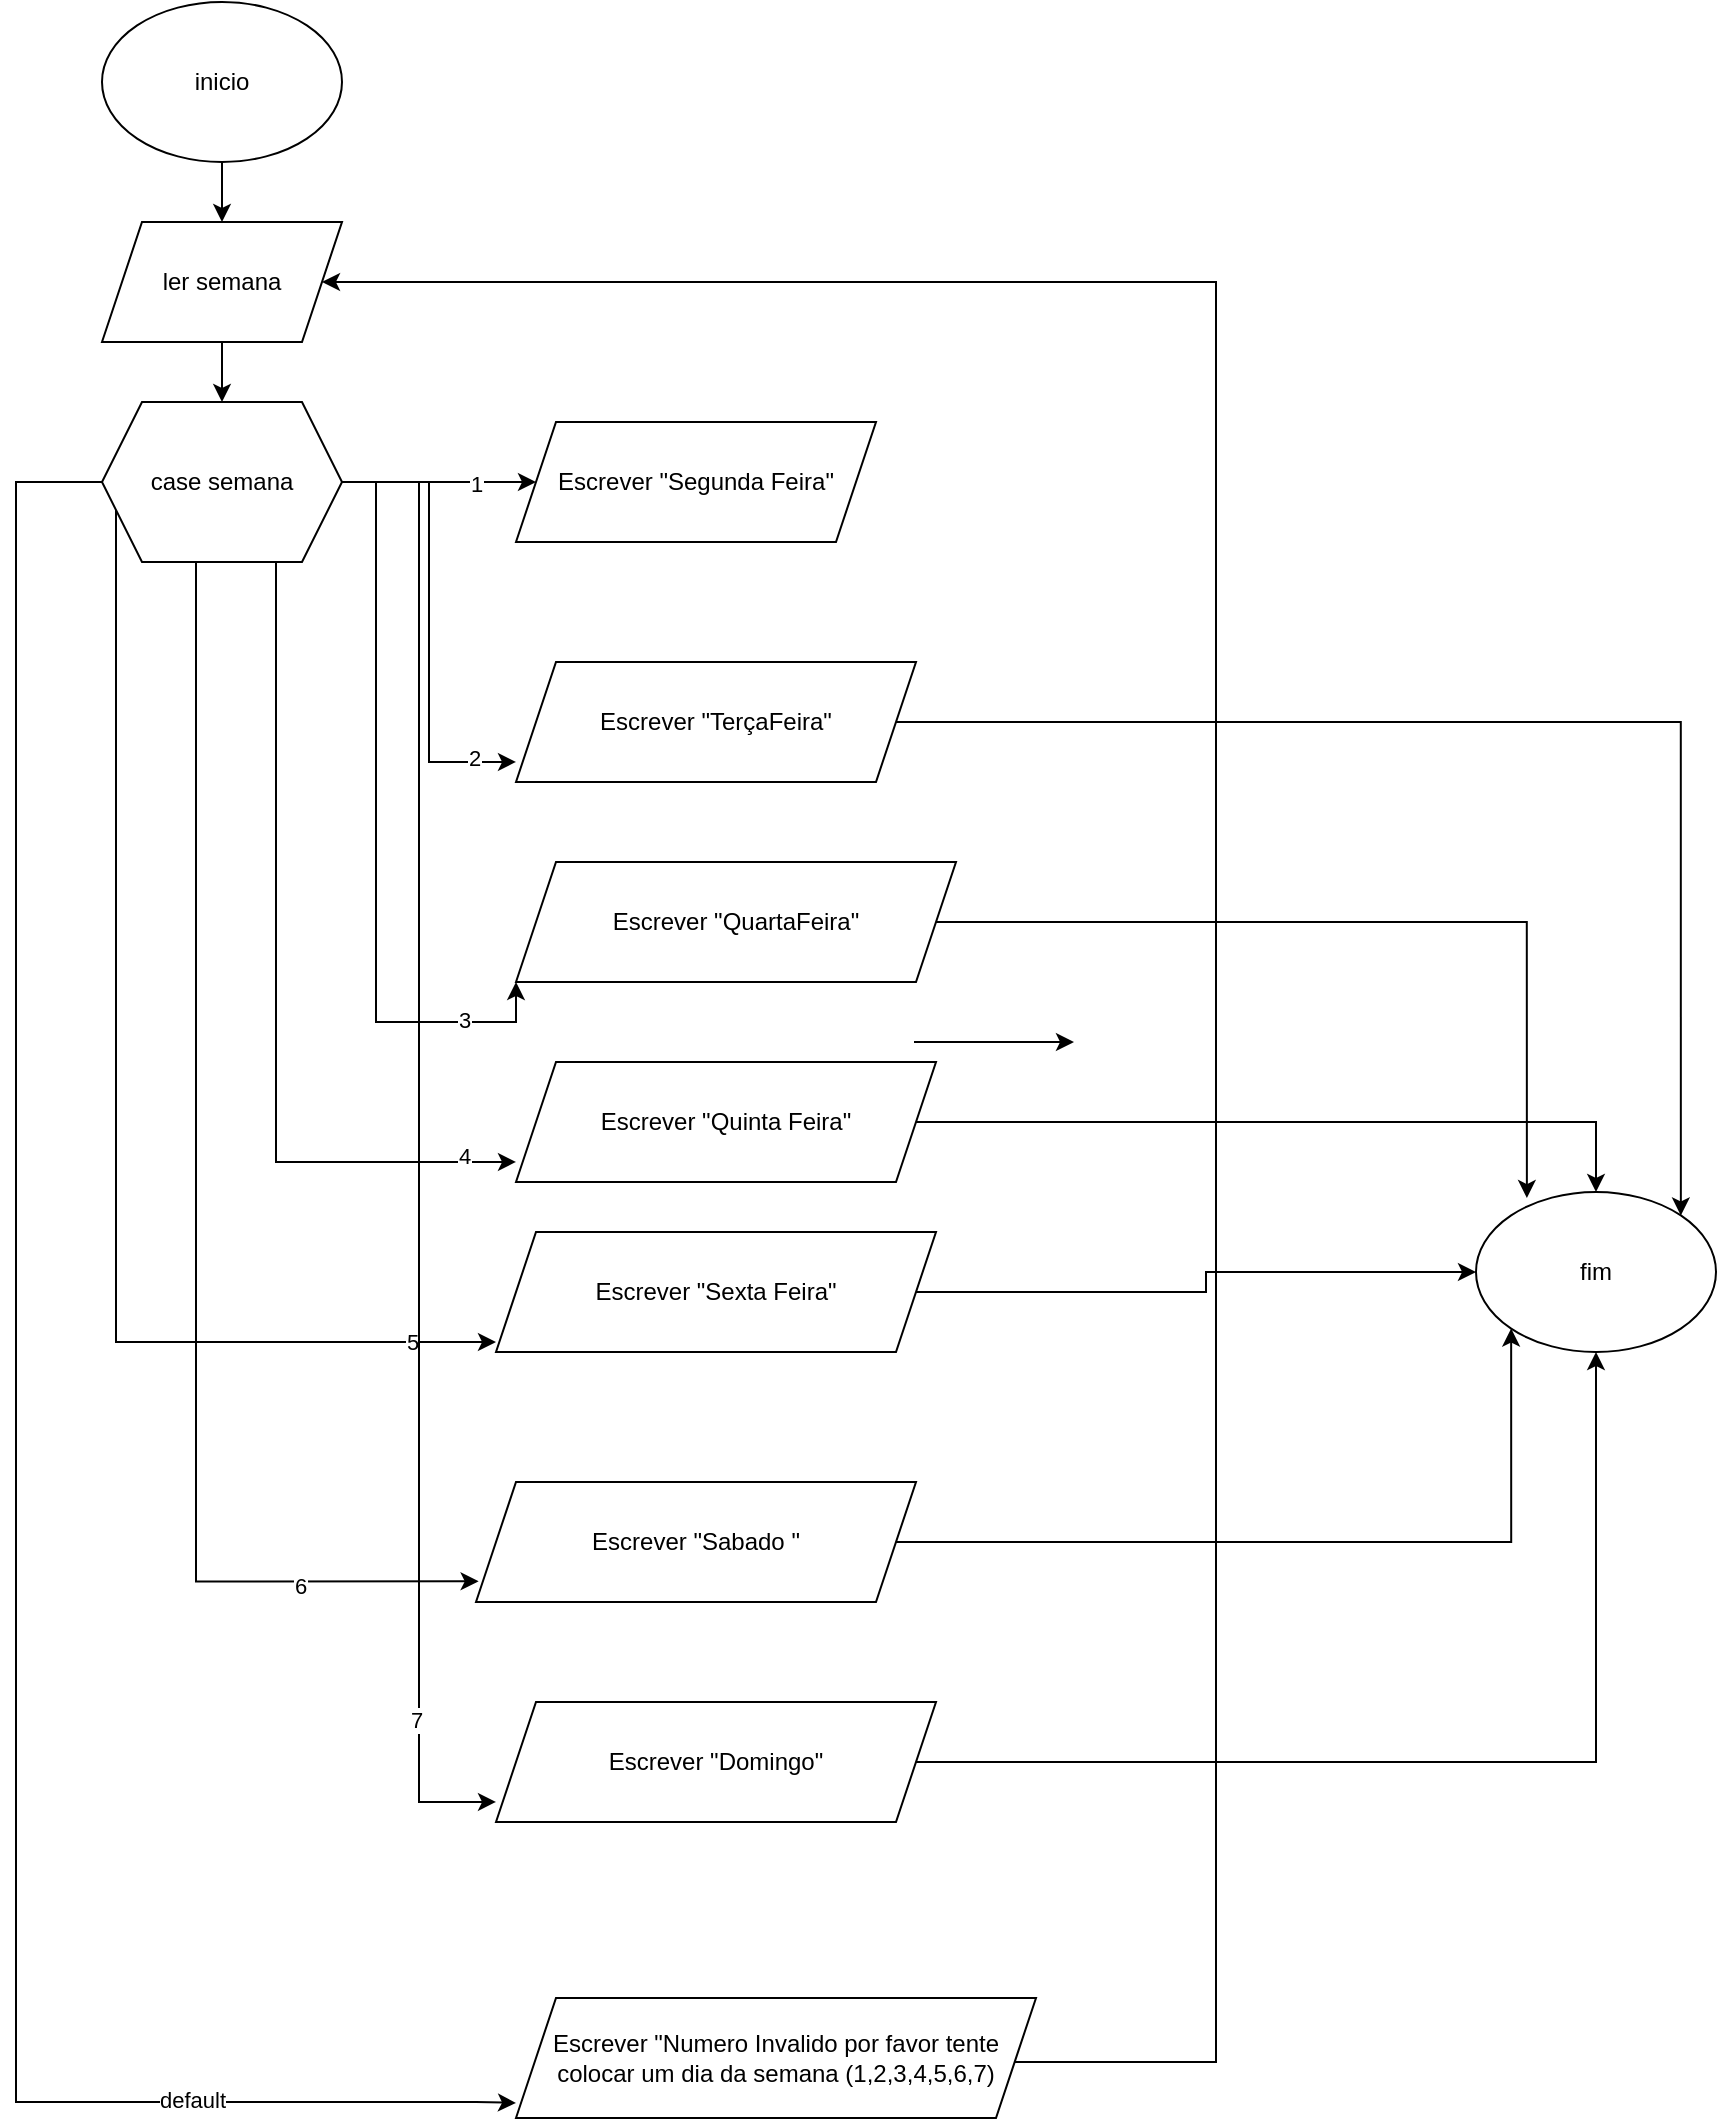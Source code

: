 <mxfile version="28.2.5">
  <diagram name="Página-1" id="lkOnWxnVHiDtK-SWw3xL">
    <mxGraphModel dx="2026" dy="1123" grid="1" gridSize="10" guides="1" tooltips="1" connect="1" arrows="1" fold="1" page="1" pageScale="1" pageWidth="1169" pageHeight="1654" math="0" shadow="0">
      <root>
        <mxCell id="0" />
        <mxCell id="1" parent="0" />
        <mxCell id="5275zIduOpreHUXOMpTY-29" value="" style="edgeStyle=orthogonalEdgeStyle;rounded=0;orthogonalLoop=1;jettySize=auto;html=1;" edge="1" parent="1" source="5275zIduOpreHUXOMpTY-1" target="5275zIduOpreHUXOMpTY-2">
          <mxGeometry relative="1" as="geometry" />
        </mxCell>
        <mxCell id="5275zIduOpreHUXOMpTY-1" value="inicio" style="ellipse;whiteSpace=wrap;html=1;" vertex="1" parent="1">
          <mxGeometry x="434" y="440" width="120" height="80" as="geometry" />
        </mxCell>
        <mxCell id="5275zIduOpreHUXOMpTY-30" value="" style="edgeStyle=orthogonalEdgeStyle;rounded=0;orthogonalLoop=1;jettySize=auto;html=1;" edge="1" parent="1" source="5275zIduOpreHUXOMpTY-2" target="5275zIduOpreHUXOMpTY-3">
          <mxGeometry relative="1" as="geometry" />
        </mxCell>
        <mxCell id="5275zIduOpreHUXOMpTY-2" value="ler semana" style="shape=parallelogram;perimeter=parallelogramPerimeter;whiteSpace=wrap;html=1;fixedSize=1;" vertex="1" parent="1">
          <mxGeometry x="434" y="550" width="120" height="60" as="geometry" />
        </mxCell>
        <mxCell id="5275zIduOpreHUXOMpTY-5" value="" style="edgeStyle=orthogonalEdgeStyle;rounded=0;orthogonalLoop=1;jettySize=auto;html=1;" edge="1" parent="1" source="5275zIduOpreHUXOMpTY-3" target="5275zIduOpreHUXOMpTY-4">
          <mxGeometry relative="1" as="geometry" />
        </mxCell>
        <mxCell id="5275zIduOpreHUXOMpTY-15" value="1" style="edgeLabel;html=1;align=center;verticalAlign=middle;resizable=0;points=[];" vertex="1" connectable="0" parent="5275zIduOpreHUXOMpTY-5">
          <mxGeometry x="0.366" y="-1" relative="1" as="geometry">
            <mxPoint as="offset" />
          </mxGeometry>
        </mxCell>
        <mxCell id="5275zIduOpreHUXOMpTY-11" style="edgeStyle=orthogonalEdgeStyle;rounded=0;orthogonalLoop=1;jettySize=auto;html=1;entryX=0;entryY=1;entryDx=0;entryDy=0;" edge="1" parent="1" source="5275zIduOpreHUXOMpTY-3" target="5275zIduOpreHUXOMpTY-7">
          <mxGeometry relative="1" as="geometry">
            <Array as="points">
              <mxPoint x="571" y="680" />
              <mxPoint x="571" y="950" />
              <mxPoint x="641" y="950" />
            </Array>
          </mxGeometry>
        </mxCell>
        <mxCell id="5275zIduOpreHUXOMpTY-17" value="3" style="edgeLabel;html=1;align=center;verticalAlign=middle;resizable=0;points=[];" vertex="1" connectable="0" parent="5275zIduOpreHUXOMpTY-11">
          <mxGeometry x="0.754" y="1" relative="1" as="geometry">
            <mxPoint as="offset" />
          </mxGeometry>
        </mxCell>
        <mxCell id="5275zIduOpreHUXOMpTY-3" value="case semana" style="shape=hexagon;perimeter=hexagonPerimeter2;whiteSpace=wrap;html=1;fixedSize=1;" vertex="1" parent="1">
          <mxGeometry x="434" y="640" width="120" height="80" as="geometry" />
        </mxCell>
        <mxCell id="5275zIduOpreHUXOMpTY-4" value="Escrever &quot;Segunda Feira&quot;" style="shape=parallelogram;perimeter=parallelogramPerimeter;whiteSpace=wrap;html=1;fixedSize=1;" vertex="1" parent="1">
          <mxGeometry x="641" y="650" width="180" height="60" as="geometry" />
        </mxCell>
        <mxCell id="5275zIduOpreHUXOMpTY-40" style="edgeStyle=orthogonalEdgeStyle;rounded=0;orthogonalLoop=1;jettySize=auto;html=1;entryX=1;entryY=0;entryDx=0;entryDy=0;" edge="1" parent="1" source="5275zIduOpreHUXOMpTY-6" target="5275zIduOpreHUXOMpTY-33">
          <mxGeometry relative="1" as="geometry" />
        </mxCell>
        <mxCell id="5275zIduOpreHUXOMpTY-6" value="Escrever &quot;TerçaFeira&quot;" style="shape=parallelogram;perimeter=parallelogramPerimeter;whiteSpace=wrap;html=1;fixedSize=1;" vertex="1" parent="1">
          <mxGeometry x="641" y="770" width="200" height="60" as="geometry" />
        </mxCell>
        <mxCell id="5275zIduOpreHUXOMpTY-7" value="Escrever &quot;QuartaFeira&quot;" style="shape=parallelogram;perimeter=parallelogramPerimeter;whiteSpace=wrap;html=1;fixedSize=1;" vertex="1" parent="1">
          <mxGeometry x="641" y="870" width="220" height="60" as="geometry" />
        </mxCell>
        <mxCell id="5275zIduOpreHUXOMpTY-38" style="edgeStyle=orthogonalEdgeStyle;rounded=0;orthogonalLoop=1;jettySize=auto;html=1;" edge="1" parent="1" source="5275zIduOpreHUXOMpTY-8" target="5275zIduOpreHUXOMpTY-33">
          <mxGeometry relative="1" as="geometry" />
        </mxCell>
        <mxCell id="5275zIduOpreHUXOMpTY-8" value="Escrever &quot;Quinta Feira&quot;" style="shape=parallelogram;perimeter=parallelogramPerimeter;whiteSpace=wrap;html=1;fixedSize=1;" vertex="1" parent="1">
          <mxGeometry x="641" y="970" width="210" height="60" as="geometry" />
        </mxCell>
        <mxCell id="5275zIduOpreHUXOMpTY-37" style="edgeStyle=orthogonalEdgeStyle;rounded=0;orthogonalLoop=1;jettySize=auto;html=1;entryX=0;entryY=0.5;entryDx=0;entryDy=0;" edge="1" parent="1" source="5275zIduOpreHUXOMpTY-9" target="5275zIduOpreHUXOMpTY-33">
          <mxGeometry relative="1" as="geometry" />
        </mxCell>
        <mxCell id="5275zIduOpreHUXOMpTY-9" value="Escrever &quot;Sexta Feira&quot;" style="shape=parallelogram;perimeter=parallelogramPerimeter;whiteSpace=wrap;html=1;fixedSize=1;" vertex="1" parent="1">
          <mxGeometry x="631" y="1055" width="220" height="60" as="geometry" />
        </mxCell>
        <mxCell id="5275zIduOpreHUXOMpTY-10" style="edgeStyle=orthogonalEdgeStyle;rounded=0;orthogonalLoop=1;jettySize=auto;html=1;entryX=0;entryY=0.833;entryDx=0;entryDy=0;entryPerimeter=0;" edge="1" parent="1" source="5275zIduOpreHUXOMpTY-3" target="5275zIduOpreHUXOMpTY-6">
          <mxGeometry relative="1" as="geometry" />
        </mxCell>
        <mxCell id="5275zIduOpreHUXOMpTY-16" value="2" style="edgeLabel;html=1;align=center;verticalAlign=middle;resizable=0;points=[];" vertex="1" connectable="0" parent="5275zIduOpreHUXOMpTY-10">
          <mxGeometry x="0.811" y="2" relative="1" as="geometry">
            <mxPoint as="offset" />
          </mxGeometry>
        </mxCell>
        <mxCell id="5275zIduOpreHUXOMpTY-12" style="edgeStyle=orthogonalEdgeStyle;rounded=0;orthogonalLoop=1;jettySize=auto;html=1;entryX=0;entryY=0.833;entryDx=0;entryDy=0;entryPerimeter=0;" edge="1" parent="1" source="5275zIduOpreHUXOMpTY-3" target="5275zIduOpreHUXOMpTY-8">
          <mxGeometry relative="1" as="geometry">
            <Array as="points">
              <mxPoint x="521" y="1020" />
            </Array>
          </mxGeometry>
        </mxCell>
        <mxCell id="5275zIduOpreHUXOMpTY-18" value="4" style="edgeLabel;html=1;align=center;verticalAlign=middle;resizable=0;points=[];" vertex="1" connectable="0" parent="5275zIduOpreHUXOMpTY-12">
          <mxGeometry x="0.875" y="3" relative="1" as="geometry">
            <mxPoint as="offset" />
          </mxGeometry>
        </mxCell>
        <mxCell id="5275zIduOpreHUXOMpTY-13" style="edgeStyle=orthogonalEdgeStyle;rounded=0;orthogonalLoop=1;jettySize=auto;html=1;entryX=0;entryY=0.917;entryDx=0;entryDy=0;entryPerimeter=0;" edge="1" parent="1" source="5275zIduOpreHUXOMpTY-3" target="5275zIduOpreHUXOMpTY-9">
          <mxGeometry relative="1" as="geometry">
            <Array as="points">
              <mxPoint x="441" y="1110" />
            </Array>
          </mxGeometry>
        </mxCell>
        <mxCell id="5275zIduOpreHUXOMpTY-20" value="5" style="edgeLabel;html=1;align=center;verticalAlign=middle;resizable=0;points=[];" vertex="1" connectable="0" parent="5275zIduOpreHUXOMpTY-13">
          <mxGeometry x="0.86" relative="1" as="geometry">
            <mxPoint as="offset" />
          </mxGeometry>
        </mxCell>
        <mxCell id="5275zIduOpreHUXOMpTY-36" style="edgeStyle=orthogonalEdgeStyle;rounded=0;orthogonalLoop=1;jettySize=auto;html=1;entryX=0;entryY=1;entryDx=0;entryDy=0;" edge="1" parent="1" source="5275zIduOpreHUXOMpTY-22" target="5275zIduOpreHUXOMpTY-33">
          <mxGeometry relative="1" as="geometry" />
        </mxCell>
        <mxCell id="5275zIduOpreHUXOMpTY-22" value="Escrever &quot;Sabado &quot;" style="shape=parallelogram;perimeter=parallelogramPerimeter;whiteSpace=wrap;html=1;fixedSize=1;" vertex="1" parent="1">
          <mxGeometry x="621" y="1180" width="220" height="60" as="geometry" />
        </mxCell>
        <mxCell id="5275zIduOpreHUXOMpTY-35" style="edgeStyle=orthogonalEdgeStyle;rounded=0;orthogonalLoop=1;jettySize=auto;html=1;entryX=0.5;entryY=1;entryDx=0;entryDy=0;" edge="1" parent="1" source="5275zIduOpreHUXOMpTY-23" target="5275zIduOpreHUXOMpTY-33">
          <mxGeometry relative="1" as="geometry" />
        </mxCell>
        <mxCell id="5275zIduOpreHUXOMpTY-23" value="Escrever &quot;Domingo&quot;" style="shape=parallelogram;perimeter=parallelogramPerimeter;whiteSpace=wrap;html=1;fixedSize=1;" vertex="1" parent="1">
          <mxGeometry x="631" y="1290" width="220" height="60" as="geometry" />
        </mxCell>
        <mxCell id="5275zIduOpreHUXOMpTY-24" style="edgeStyle=orthogonalEdgeStyle;rounded=0;orthogonalLoop=1;jettySize=auto;html=1;entryX=0.006;entryY=0.828;entryDx=0;entryDy=0;entryPerimeter=0;" edge="1" parent="1" source="5275zIduOpreHUXOMpTY-3" target="5275zIduOpreHUXOMpTY-22">
          <mxGeometry relative="1" as="geometry">
            <Array as="points">
              <mxPoint x="481" y="1230" />
            </Array>
          </mxGeometry>
        </mxCell>
        <mxCell id="5275zIduOpreHUXOMpTY-25" value="6" style="edgeLabel;html=1;align=center;verticalAlign=middle;resizable=0;points=[];" vertex="1" connectable="0" parent="5275zIduOpreHUXOMpTY-24">
          <mxGeometry x="0.725" y="-2" relative="1" as="geometry">
            <mxPoint as="offset" />
          </mxGeometry>
        </mxCell>
        <mxCell id="5275zIduOpreHUXOMpTY-26" style="edgeStyle=orthogonalEdgeStyle;rounded=0;orthogonalLoop=1;jettySize=auto;html=1;entryX=0;entryY=0.833;entryDx=0;entryDy=0;entryPerimeter=0;" edge="1" parent="1" source="5275zIduOpreHUXOMpTY-3" target="5275zIduOpreHUXOMpTY-23">
          <mxGeometry relative="1" as="geometry" />
        </mxCell>
        <mxCell id="5275zIduOpreHUXOMpTY-27" value="7" style="edgeLabel;html=1;align=center;verticalAlign=middle;resizable=0;points=[];" vertex="1" connectable="0" parent="5275zIduOpreHUXOMpTY-26">
          <mxGeometry x="0.783" y="-2" relative="1" as="geometry">
            <mxPoint as="offset" />
          </mxGeometry>
        </mxCell>
        <mxCell id="5275zIduOpreHUXOMpTY-34" style="edgeStyle=orthogonalEdgeStyle;rounded=0;orthogonalLoop=1;jettySize=auto;html=1;entryX=1;entryY=0.5;entryDx=0;entryDy=0;" edge="1" parent="1" source="5275zIduOpreHUXOMpTY-28" target="5275zIduOpreHUXOMpTY-2">
          <mxGeometry relative="1" as="geometry">
            <Array as="points">
              <mxPoint x="991" y="1470" />
              <mxPoint x="991" y="580" />
            </Array>
          </mxGeometry>
        </mxCell>
        <mxCell id="5275zIduOpreHUXOMpTY-28" value="Escrever &quot;Numero Invalido por favor tente colocar um dia da semana (1,2,3,4,5,6,7)" style="shape=parallelogram;perimeter=parallelogramPerimeter;whiteSpace=wrap;html=1;fixedSize=1;" vertex="1" parent="1">
          <mxGeometry x="641" y="1438" width="260" height="60" as="geometry" />
        </mxCell>
        <mxCell id="5275zIduOpreHUXOMpTY-31" style="edgeStyle=orthogonalEdgeStyle;rounded=0;orthogonalLoop=1;jettySize=auto;html=1;entryX=0;entryY=0.874;entryDx=0;entryDy=0;entryPerimeter=0;" edge="1" parent="1" source="5275zIduOpreHUXOMpTY-3" target="5275zIduOpreHUXOMpTY-28">
          <mxGeometry relative="1" as="geometry">
            <Array as="points">
              <mxPoint x="391" y="680" />
              <mxPoint x="391" y="1490" />
              <mxPoint x="621" y="1490" />
            </Array>
          </mxGeometry>
        </mxCell>
        <mxCell id="5275zIduOpreHUXOMpTY-32" value="default" style="edgeLabel;html=1;align=center;verticalAlign=middle;resizable=0;points=[];" vertex="1" connectable="0" parent="5275zIduOpreHUXOMpTY-31">
          <mxGeometry x="0.705" y="1" relative="1" as="geometry">
            <mxPoint as="offset" />
          </mxGeometry>
        </mxCell>
        <mxCell id="5275zIduOpreHUXOMpTY-33" value="fim" style="ellipse;whiteSpace=wrap;html=1;" vertex="1" parent="1">
          <mxGeometry x="1121" y="1035" width="120" height="80" as="geometry" />
        </mxCell>
        <mxCell id="5275zIduOpreHUXOMpTY-39" style="edgeStyle=orthogonalEdgeStyle;rounded=0;orthogonalLoop=1;jettySize=auto;html=1;entryX=0.212;entryY=0.038;entryDx=0;entryDy=0;entryPerimeter=0;" edge="1" parent="1" source="5275zIduOpreHUXOMpTY-7" target="5275zIduOpreHUXOMpTY-33">
          <mxGeometry relative="1" as="geometry" />
        </mxCell>
        <mxCell id="5275zIduOpreHUXOMpTY-42" value="" style="edgeStyle=none;orthogonalLoop=1;jettySize=auto;html=1;rounded=0;" edge="1" parent="1">
          <mxGeometry width="80" relative="1" as="geometry">
            <mxPoint x="840" y="960" as="sourcePoint" />
            <mxPoint x="920" y="960" as="targetPoint" />
            <Array as="points" />
          </mxGeometry>
        </mxCell>
      </root>
    </mxGraphModel>
  </diagram>
</mxfile>
